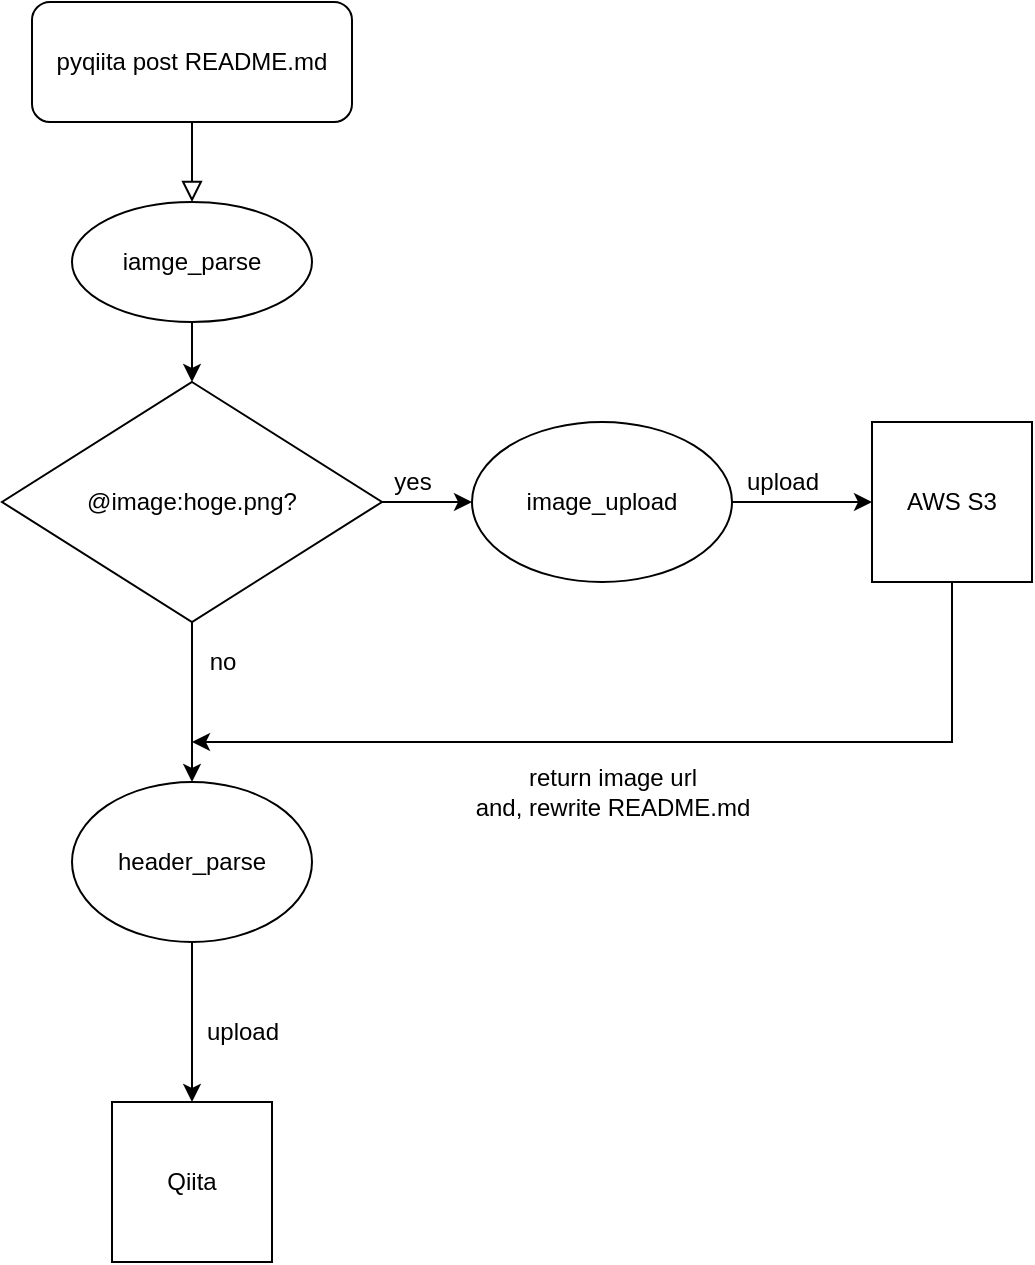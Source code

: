<mxfile version="14.8.2" type="device"><diagram id="C5RBs43oDa-KdzZeNtuy" name="Page-1"><mxGraphModel dx="946" dy="614" grid="1" gridSize="10" guides="1" tooltips="1" connect="1" arrows="1" fold="1" page="1" pageScale="1" pageWidth="827" pageHeight="1169" math="0" shadow="0"><root><mxCell id="WIyWlLk6GJQsqaUBKTNV-0"/><mxCell id="WIyWlLk6GJQsqaUBKTNV-1" parent="WIyWlLk6GJQsqaUBKTNV-0"/><mxCell id="WIyWlLk6GJQsqaUBKTNV-2" value="" style="rounded=0;html=1;jettySize=auto;orthogonalLoop=1;fontSize=11;endArrow=block;endFill=0;endSize=8;strokeWidth=1;shadow=0;labelBackgroundColor=none;edgeStyle=orthogonalEdgeStyle;" parent="WIyWlLk6GJQsqaUBKTNV-1" source="WIyWlLk6GJQsqaUBKTNV-3" edge="1"><mxGeometry relative="1" as="geometry"><mxPoint x="220" y="170" as="targetPoint"/></mxGeometry></mxCell><mxCell id="WIyWlLk6GJQsqaUBKTNV-3" value="pyqiita post README.md" style="rounded=1;whiteSpace=wrap;html=1;fontSize=12;glass=0;strokeWidth=1;shadow=0;" parent="WIyWlLk6GJQsqaUBKTNV-1" vertex="1"><mxGeometry x="140" y="70" width="160" height="60" as="geometry"/></mxCell><mxCell id="GiMZHl9LzRrPP26qavdr-6" value="" style="edgeStyle=orthogonalEdgeStyle;rounded=0;orthogonalLoop=1;jettySize=auto;html=1;" edge="1" parent="WIyWlLk6GJQsqaUBKTNV-1" source="GiMZHl9LzRrPP26qavdr-0" target="GiMZHl9LzRrPP26qavdr-4"><mxGeometry relative="1" as="geometry"/></mxCell><mxCell id="GiMZHl9LzRrPP26qavdr-0" value="iamge_parse" style="ellipse;whiteSpace=wrap;html=1;" vertex="1" parent="WIyWlLk6GJQsqaUBKTNV-1"><mxGeometry x="160" y="170" width="120" height="60" as="geometry"/></mxCell><mxCell id="GiMZHl9LzRrPP26qavdr-7" style="edgeStyle=orthogonalEdgeStyle;rounded=0;orthogonalLoop=1;jettySize=auto;html=1;exitX=1;exitY=0.5;exitDx=0;exitDy=0;" edge="1" parent="WIyWlLk6GJQsqaUBKTNV-1" source="GiMZHl9LzRrPP26qavdr-4"><mxGeometry relative="1" as="geometry"><mxPoint x="360" y="320" as="targetPoint"/></mxGeometry></mxCell><mxCell id="GiMZHl9LzRrPP26qavdr-17" style="edgeStyle=orthogonalEdgeStyle;rounded=0;orthogonalLoop=1;jettySize=auto;html=1;entryX=0.5;entryY=0;entryDx=0;entryDy=0;" edge="1" parent="WIyWlLk6GJQsqaUBKTNV-1" source="GiMZHl9LzRrPP26qavdr-4" target="GiMZHl9LzRrPP26qavdr-16"><mxGeometry relative="1" as="geometry"/></mxCell><mxCell id="GiMZHl9LzRrPP26qavdr-4" value="@image:hoge.png?" style="rhombus;whiteSpace=wrap;html=1;" vertex="1" parent="WIyWlLk6GJQsqaUBKTNV-1"><mxGeometry x="125" y="260" width="190" height="120" as="geometry"/></mxCell><mxCell id="GiMZHl9LzRrPP26qavdr-8" value="yes" style="text;html=1;align=center;verticalAlign=middle;resizable=0;points=[];autosize=1;strokeColor=none;" vertex="1" parent="WIyWlLk6GJQsqaUBKTNV-1"><mxGeometry x="315" y="300" width="30" height="20" as="geometry"/></mxCell><mxCell id="GiMZHl9LzRrPP26qavdr-12" style="edgeStyle=orthogonalEdgeStyle;rounded=0;orthogonalLoop=1;jettySize=auto;html=1;entryX=0;entryY=0.5;entryDx=0;entryDy=0;" edge="1" parent="WIyWlLk6GJQsqaUBKTNV-1" source="GiMZHl9LzRrPP26qavdr-9" target="GiMZHl9LzRrPP26qavdr-11"><mxGeometry relative="1" as="geometry"/></mxCell><mxCell id="GiMZHl9LzRrPP26qavdr-9" value="image_upload" style="ellipse;whiteSpace=wrap;html=1;" vertex="1" parent="WIyWlLk6GJQsqaUBKTNV-1"><mxGeometry x="360" y="280" width="130" height="80" as="geometry"/></mxCell><mxCell id="GiMZHl9LzRrPP26qavdr-14" style="edgeStyle=orthogonalEdgeStyle;rounded=0;orthogonalLoop=1;jettySize=auto;html=1;exitX=0.5;exitY=1;exitDx=0;exitDy=0;" edge="1" parent="WIyWlLk6GJQsqaUBKTNV-1" source="GiMZHl9LzRrPP26qavdr-11"><mxGeometry relative="1" as="geometry"><mxPoint x="220" y="440" as="targetPoint"/><Array as="points"><mxPoint x="600" y="440"/><mxPoint x="270" y="440"/></Array></mxGeometry></mxCell><mxCell id="GiMZHl9LzRrPP26qavdr-11" value="AWS S3" style="whiteSpace=wrap;html=1;aspect=fixed;" vertex="1" parent="WIyWlLk6GJQsqaUBKTNV-1"><mxGeometry x="560" y="280" width="80" height="80" as="geometry"/></mxCell><mxCell id="GiMZHl9LzRrPP26qavdr-13" value="upload" style="text;html=1;align=center;verticalAlign=middle;resizable=0;points=[];autosize=1;strokeColor=none;" vertex="1" parent="WIyWlLk6GJQsqaUBKTNV-1"><mxGeometry x="490" y="300" width="50" height="20" as="geometry"/></mxCell><mxCell id="GiMZHl9LzRrPP26qavdr-15" value="return image url&lt;br&gt;and, rewrite README.md" style="text;html=1;align=center;verticalAlign=middle;resizable=0;points=[];autosize=1;strokeColor=none;" vertex="1" parent="WIyWlLk6GJQsqaUBKTNV-1"><mxGeometry x="355" y="450" width="150" height="30" as="geometry"/></mxCell><mxCell id="GiMZHl9LzRrPP26qavdr-20" style="edgeStyle=orthogonalEdgeStyle;rounded=0;orthogonalLoop=1;jettySize=auto;html=1;" edge="1" parent="WIyWlLk6GJQsqaUBKTNV-1" source="GiMZHl9LzRrPP26qavdr-16" target="GiMZHl9LzRrPP26qavdr-19"><mxGeometry relative="1" as="geometry"/></mxCell><mxCell id="GiMZHl9LzRrPP26qavdr-16" value="header_parse" style="ellipse;whiteSpace=wrap;html=1;" vertex="1" parent="WIyWlLk6GJQsqaUBKTNV-1"><mxGeometry x="160" y="460" width="120" height="80" as="geometry"/></mxCell><mxCell id="GiMZHl9LzRrPP26qavdr-18" value="no&lt;br&gt;" style="text;html=1;align=center;verticalAlign=middle;resizable=0;points=[];autosize=1;strokeColor=none;" vertex="1" parent="WIyWlLk6GJQsqaUBKTNV-1"><mxGeometry x="220" y="390" width="30" height="20" as="geometry"/></mxCell><mxCell id="GiMZHl9LzRrPP26qavdr-19" value="Qiita" style="whiteSpace=wrap;html=1;aspect=fixed;" vertex="1" parent="WIyWlLk6GJQsqaUBKTNV-1"><mxGeometry x="180" y="620" width="80" height="80" as="geometry"/></mxCell><mxCell id="GiMZHl9LzRrPP26qavdr-21" value="upload&lt;br&gt;" style="text;html=1;align=center;verticalAlign=middle;resizable=0;points=[];autosize=1;strokeColor=none;" vertex="1" parent="WIyWlLk6GJQsqaUBKTNV-1"><mxGeometry x="220" y="574.5" width="50" height="20" as="geometry"/></mxCell></root></mxGraphModel></diagram></mxfile>